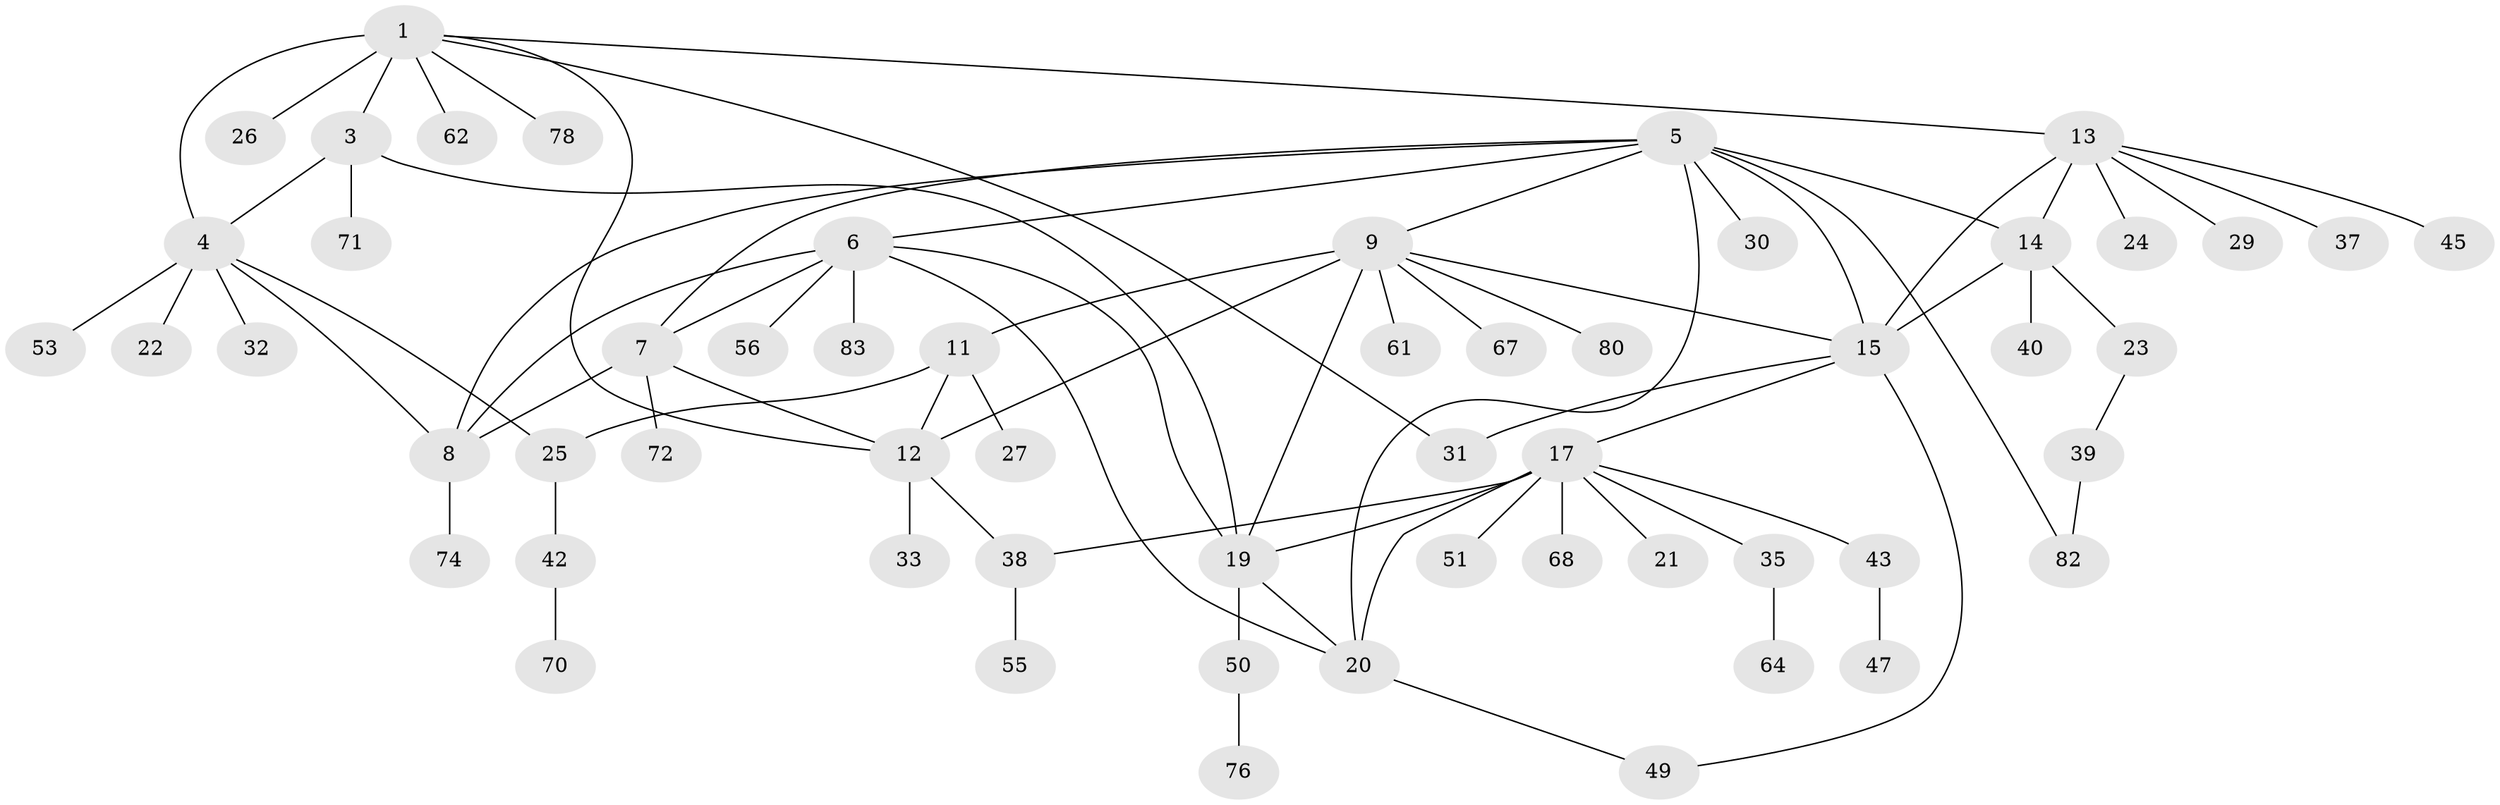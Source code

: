 // original degree distribution, {4: 0.03614457831325301, 8: 0.012048192771084338, 6: 0.10843373493975904, 9: 0.04819277108433735, 7: 0.024096385542168676, 5: 0.024096385542168676, 1: 0.5060240963855421, 2: 0.14457831325301204, 3: 0.0963855421686747}
// Generated by graph-tools (version 1.1) at 2025/42/03/06/25 10:42:10]
// undirected, 57 vertices, 78 edges
graph export_dot {
graph [start="1"]
  node [color=gray90,style=filled];
  1 [super="+2"];
  3 [super="+48"];
  4 [super="+81"];
  5 [super="+54"];
  6 [super="+77"];
  7 [super="+52"];
  8 [super="+59"];
  9 [super="+10"];
  11 [super="+75"];
  12 [super="+41"];
  13 [super="+63"];
  14 [super="+28"];
  15 [super="+16"];
  17 [super="+18"];
  19 [super="+34"];
  20 [super="+79"];
  21;
  22;
  23;
  24 [super="+36"];
  25 [super="+60"];
  26;
  27;
  29;
  30;
  31 [super="+44"];
  32;
  33;
  35 [super="+57"];
  37;
  38;
  39 [super="+69"];
  40;
  42 [super="+58"];
  43 [super="+46"];
  45 [super="+65"];
  47;
  49 [super="+73"];
  50 [super="+66"];
  51;
  53;
  55;
  56;
  61;
  62;
  64;
  67;
  68;
  70;
  71;
  72;
  74;
  76;
  78;
  80;
  82;
  83;
  1 -- 3 [weight=2];
  1 -- 4 [weight=2];
  1 -- 12;
  1 -- 13;
  1 -- 78;
  1 -- 26;
  1 -- 62;
  1 -- 31;
  3 -- 4;
  3 -- 19;
  3 -- 71;
  4 -- 8;
  4 -- 22;
  4 -- 25;
  4 -- 32;
  4 -- 53;
  5 -- 6;
  5 -- 7;
  5 -- 8;
  5 -- 9;
  5 -- 15;
  5 -- 20;
  5 -- 30;
  5 -- 82;
  5 -- 14;
  6 -- 7;
  6 -- 8;
  6 -- 56;
  6 -- 19;
  6 -- 83;
  6 -- 20;
  7 -- 8;
  7 -- 72;
  7 -- 12;
  8 -- 74;
  9 -- 11 [weight=2];
  9 -- 12 [weight=2];
  9 -- 15;
  9 -- 19;
  9 -- 61;
  9 -- 80;
  9 -- 67;
  11 -- 12;
  11 -- 25;
  11 -- 27;
  12 -- 33;
  12 -- 38;
  13 -- 14;
  13 -- 15 [weight=2];
  13 -- 24;
  13 -- 29;
  13 -- 37;
  13 -- 45;
  14 -- 15 [weight=2];
  14 -- 23;
  14 -- 40;
  15 -- 49;
  15 -- 31;
  15 -- 17;
  17 -- 19 [weight=2];
  17 -- 20 [weight=2];
  17 -- 43;
  17 -- 35;
  17 -- 68;
  17 -- 38;
  17 -- 21;
  17 -- 51;
  19 -- 20;
  19 -- 50;
  20 -- 49;
  23 -- 39;
  25 -- 42;
  35 -- 64;
  38 -- 55;
  39 -- 82;
  42 -- 70;
  43 -- 47;
  50 -- 76;
}
